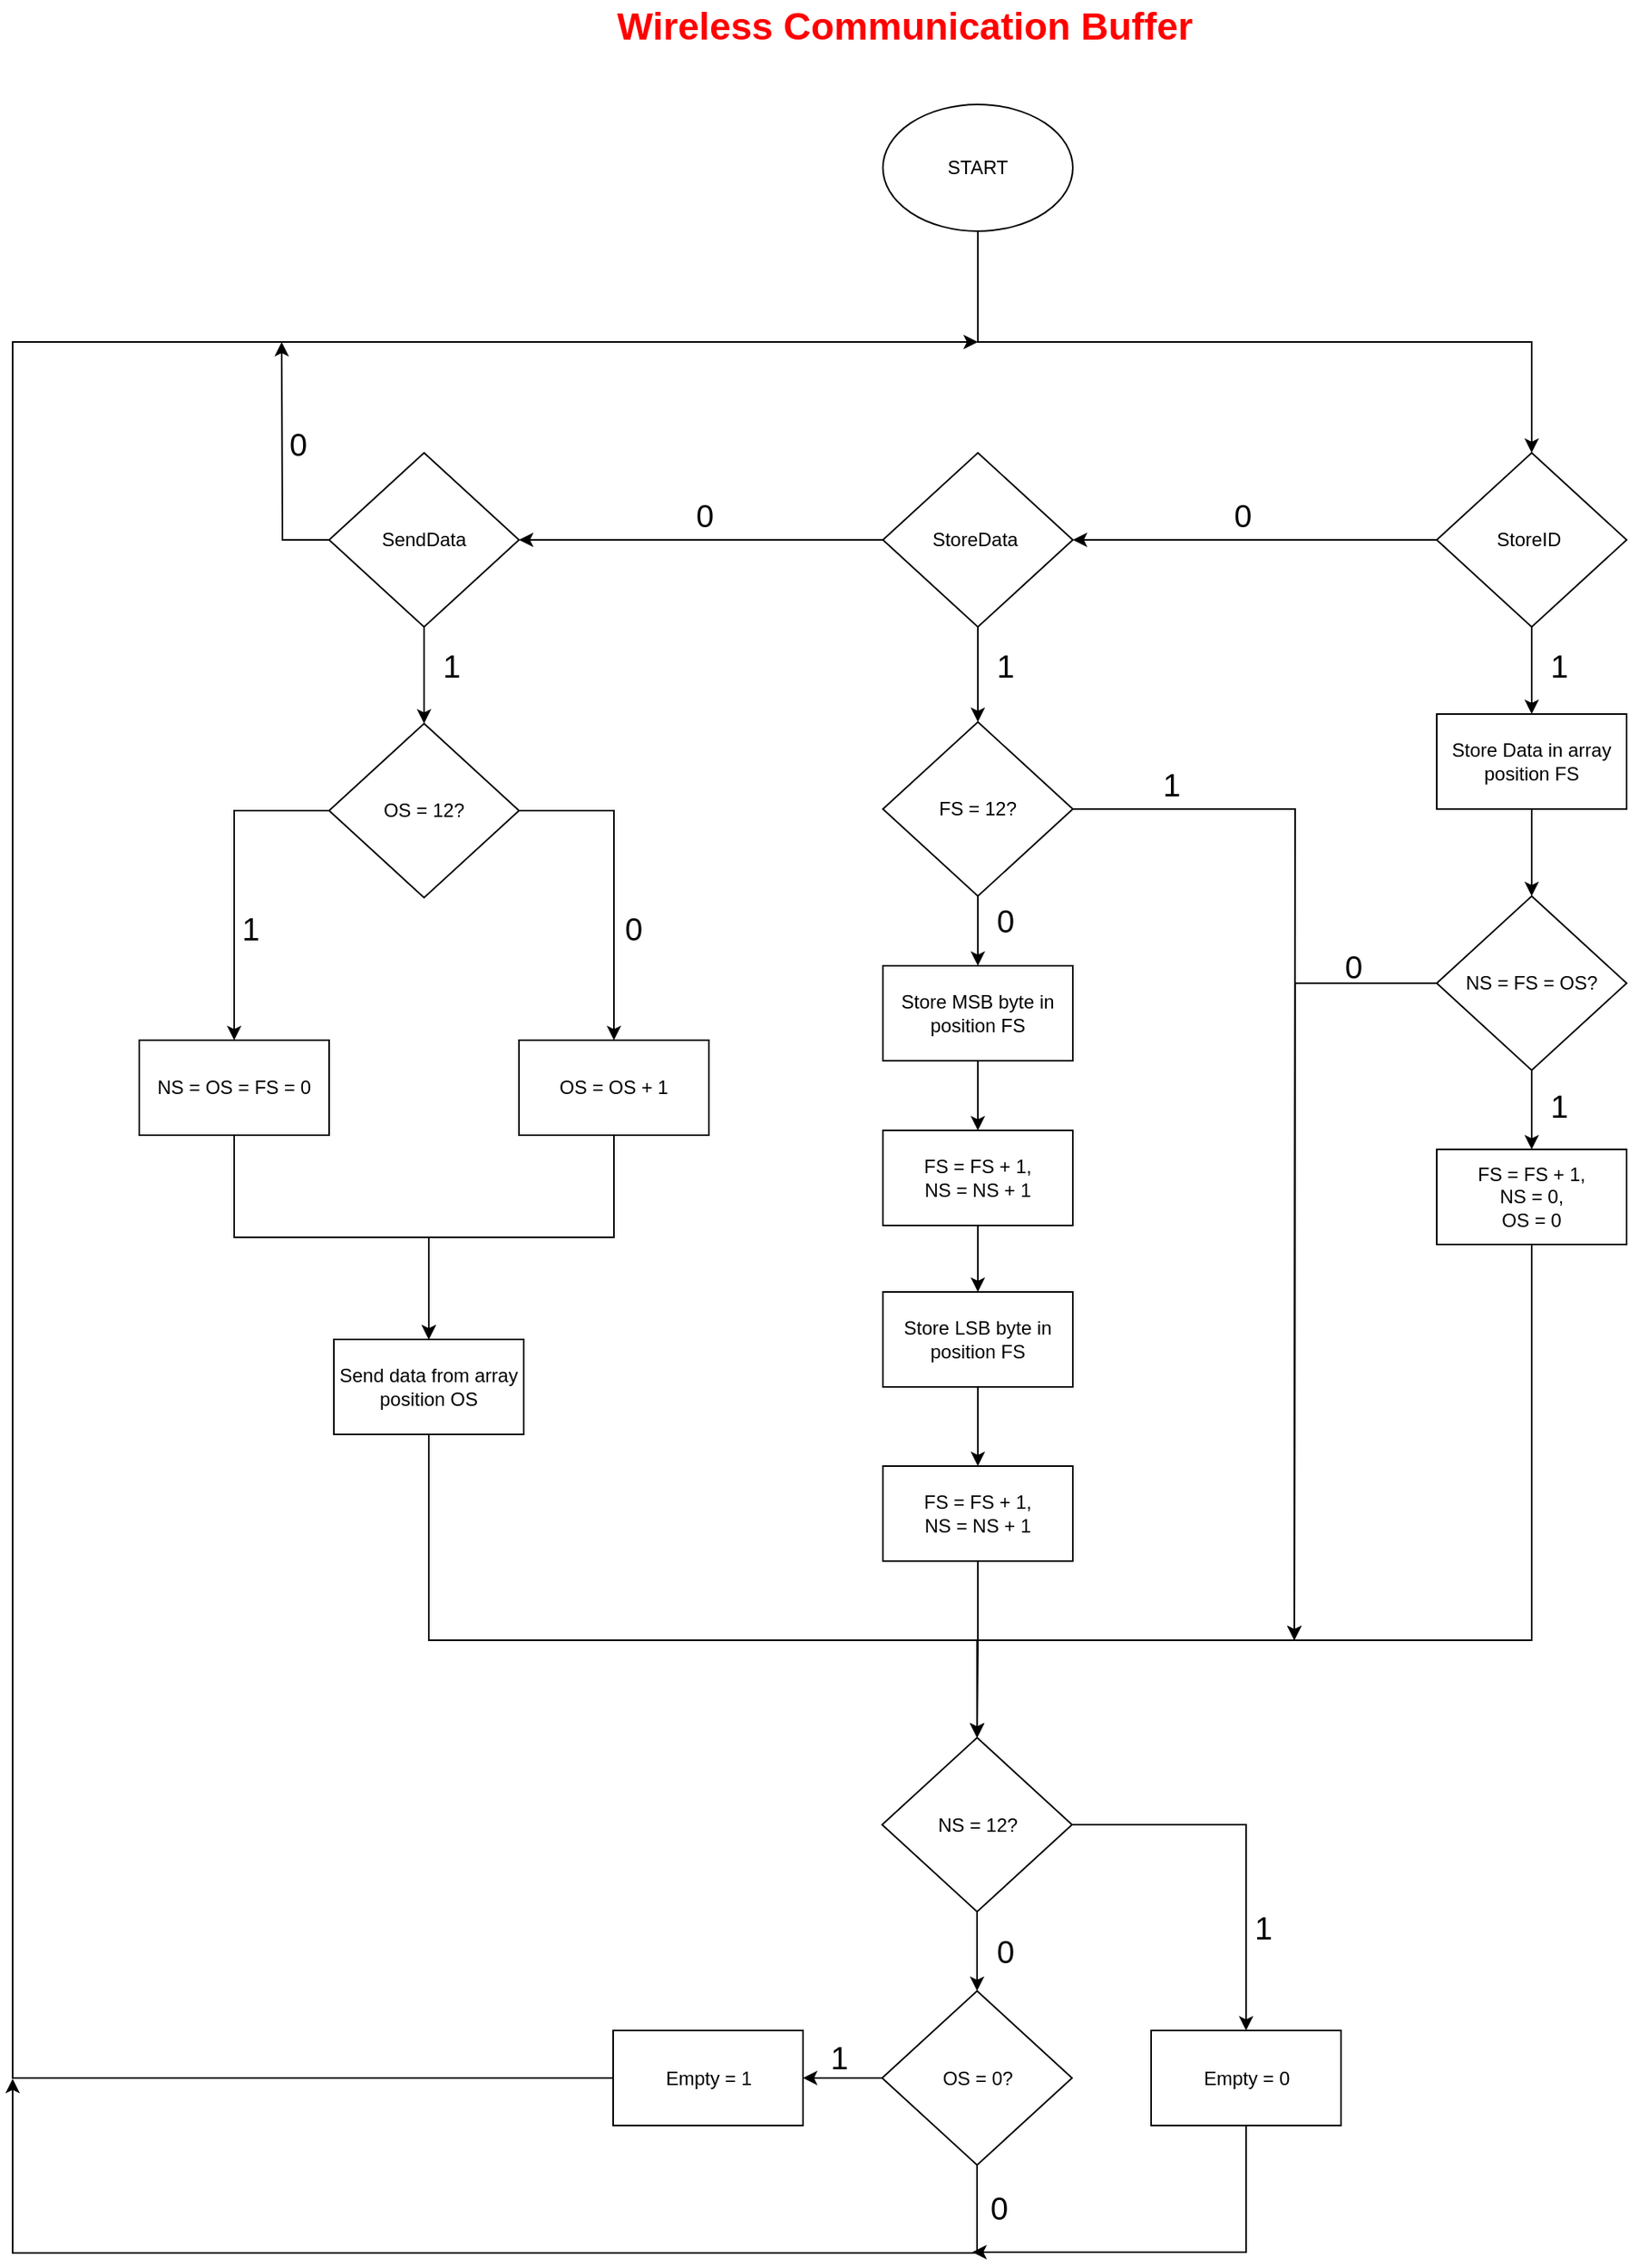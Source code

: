 <mxfile version="10.5.9" type="device"><diagram id="2jFIwh0dyQdOACnvCXlx" name="Page-1"><mxGraphModel dx="2221" dy="1916" grid="1" gridSize="10" guides="1" tooltips="1" connect="1" arrows="1" fold="1" page="1" pageScale="1" pageWidth="827" pageHeight="1169" math="0" shadow="0"><root><mxCell id="0"/><mxCell id="1" parent="0"/><mxCell id="dIJWHhQdJStmNtTRhUfC-98" style="edgeStyle=orthogonalEdgeStyle;rounded=0;orthogonalLoop=1;jettySize=auto;html=1;exitX=0.5;exitY=1;exitDx=0;exitDy=0;entryX=0.5;entryY=0;entryDx=0;entryDy=0;" edge="1" parent="1" source="dIJWHhQdJStmNtTRhUfC-2" target="dIJWHhQdJStmNtTRhUfC-5"><mxGeometry relative="1" as="geometry"/></mxCell><mxCell id="dIJWHhQdJStmNtTRhUfC-2" value="START" style="ellipse;whiteSpace=wrap;html=1;" vertex="1" parent="1"><mxGeometry x="330" y="10" width="120" height="80" as="geometry"/></mxCell><mxCell id="dIJWHhQdJStmNtTRhUfC-43" style="edgeStyle=orthogonalEdgeStyle;rounded=0;orthogonalLoop=1;jettySize=auto;html=1;exitX=0;exitY=0.5;exitDx=0;exitDy=0;entryX=1;entryY=0.5;entryDx=0;entryDy=0;" edge="1" parent="1" source="dIJWHhQdJStmNtTRhUfC-3" target="dIJWHhQdJStmNtTRhUfC-7"><mxGeometry relative="1" as="geometry"/></mxCell><mxCell id="dIJWHhQdJStmNtTRhUfC-62" value="" style="edgeStyle=orthogonalEdgeStyle;rounded=0;orthogonalLoop=1;jettySize=auto;html=1;" edge="1" parent="1" source="dIJWHhQdJStmNtTRhUfC-3" target="dIJWHhQdJStmNtTRhUfC-61"><mxGeometry relative="1" as="geometry"/></mxCell><mxCell id="dIJWHhQdJStmNtTRhUfC-3" value="StoreData&amp;nbsp;" style="rhombus;whiteSpace=wrap;html=1;" vertex="1" parent="1"><mxGeometry x="330" y="230" width="120" height="110" as="geometry"/></mxCell><mxCell id="dIJWHhQdJStmNtTRhUfC-42" style="edgeStyle=orthogonalEdgeStyle;rounded=0;orthogonalLoop=1;jettySize=auto;html=1;exitX=0;exitY=0.5;exitDx=0;exitDy=0;entryX=1;entryY=0.5;entryDx=0;entryDy=0;" edge="1" parent="1" source="dIJWHhQdJStmNtTRhUfC-5" target="dIJWHhQdJStmNtTRhUfC-3"><mxGeometry relative="1" as="geometry"/></mxCell><mxCell id="dIJWHhQdJStmNtTRhUfC-57" value="" style="edgeStyle=orthogonalEdgeStyle;rounded=0;orthogonalLoop=1;jettySize=auto;html=1;" edge="1" parent="1" source="dIJWHhQdJStmNtTRhUfC-5" target="dIJWHhQdJStmNtTRhUfC-53"><mxGeometry relative="1" as="geometry"/></mxCell><mxCell id="dIJWHhQdJStmNtTRhUfC-5" value="StoreID&amp;nbsp;" style="rhombus;whiteSpace=wrap;html=1;" vertex="1" parent="1"><mxGeometry x="680" y="230" width="120" height="110" as="geometry"/></mxCell><mxCell id="dIJWHhQdJStmNtTRhUfC-102" style="edgeStyle=orthogonalEdgeStyle;rounded=0;orthogonalLoop=1;jettySize=auto;html=1;exitX=0;exitY=0.5;exitDx=0;exitDy=0;" edge="1" parent="1" source="dIJWHhQdJStmNtTRhUfC-7"><mxGeometry relative="1" as="geometry"><mxPoint x="-50" y="160" as="targetPoint"/></mxGeometry></mxCell><mxCell id="dIJWHhQdJStmNtTRhUfC-115" value="" style="edgeStyle=orthogonalEdgeStyle;rounded=0;orthogonalLoop=1;jettySize=auto;html=1;" edge="1" parent="1" source="dIJWHhQdJStmNtTRhUfC-7" target="dIJWHhQdJStmNtTRhUfC-73"><mxGeometry relative="1" as="geometry"/></mxCell><mxCell id="dIJWHhQdJStmNtTRhUfC-7" value="SendData" style="rhombus;whiteSpace=wrap;html=1;" vertex="1" parent="1"><mxGeometry x="-20" y="230" width="120" height="110" as="geometry"/></mxCell><mxCell id="dIJWHhQdJStmNtTRhUfC-11" value="0" style="text;html=1;resizable=0;points=[];autosize=1;align=left;verticalAlign=top;spacingTop=-4;fontSize=20;" vertex="1" parent="1"><mxGeometry x="550" y="255" width="30" height="30" as="geometry"/></mxCell><mxCell id="dIJWHhQdJStmNtTRhUfC-13" value="0" style="text;html=1;resizable=0;points=[];autosize=1;align=left;verticalAlign=top;spacingTop=-4;fontSize=20;" vertex="1" parent="1"><mxGeometry x="210" y="255" width="30" height="30" as="geometry"/></mxCell><mxCell id="dIJWHhQdJStmNtTRhUfC-65" value="" style="edgeStyle=orthogonalEdgeStyle;rounded=0;orthogonalLoop=1;jettySize=auto;html=1;" edge="1" parent="1" source="dIJWHhQdJStmNtTRhUfC-17" target="dIJWHhQdJStmNtTRhUfC-64"><mxGeometry relative="1" as="geometry"/></mxCell><mxCell id="dIJWHhQdJStmNtTRhUfC-17" value="Store MSB byte in position FS" style="rounded=0;whiteSpace=wrap;html=1;fontSize=12;" vertex="1" parent="1"><mxGeometry x="330" y="554" width="120" height="60" as="geometry"/></mxCell><mxCell id="dIJWHhQdJStmNtTRhUfC-59" value="" style="edgeStyle=orthogonalEdgeStyle;rounded=0;orthogonalLoop=1;jettySize=auto;html=1;" edge="1" parent="1" source="dIJWHhQdJStmNtTRhUfC-45" target="dIJWHhQdJStmNtTRhUfC-46"><mxGeometry relative="1" as="geometry"/></mxCell><mxCell id="dIJWHhQdJStmNtTRhUfC-100" style="edgeStyle=orthogonalEdgeStyle;rounded=0;orthogonalLoop=1;jettySize=auto;html=1;exitX=0;exitY=0.5;exitDx=0;exitDy=0;" edge="1" parent="1" source="dIJWHhQdJStmNtTRhUfC-45"><mxGeometry relative="1" as="geometry"><mxPoint x="590" y="980" as="targetPoint"/></mxGeometry></mxCell><mxCell id="dIJWHhQdJStmNtTRhUfC-45" value="NS = FS = OS?" style="rhombus;whiteSpace=wrap;html=1;" vertex="1" parent="1"><mxGeometry x="680" y="510" width="120" height="110" as="geometry"/></mxCell><mxCell id="dIJWHhQdJStmNtTRhUfC-95" style="edgeStyle=orthogonalEdgeStyle;rounded=0;orthogonalLoop=1;jettySize=auto;html=1;exitX=0.5;exitY=1;exitDx=0;exitDy=0;entryX=0.5;entryY=0;entryDx=0;entryDy=0;" edge="1" parent="1" source="dIJWHhQdJStmNtTRhUfC-46" target="dIJWHhQdJStmNtTRhUfC-82"><mxGeometry relative="1" as="geometry"><mxPoint x="390" y="980" as="targetPoint"/><Array as="points"><mxPoint x="740" y="980"/><mxPoint x="390" y="980"/></Array></mxGeometry></mxCell><mxCell id="dIJWHhQdJStmNtTRhUfC-46" value="FS = FS + 1,&lt;br&gt;NS = 0,&lt;br&gt;OS = 0&lt;br&gt;" style="rounded=0;whiteSpace=wrap;html=1;fontSize=12;" vertex="1" parent="1"><mxGeometry x="680" y="670" width="120" height="60" as="geometry"/></mxCell><mxCell id="dIJWHhQdJStmNtTRhUfC-58" value="" style="edgeStyle=orthogonalEdgeStyle;rounded=0;orthogonalLoop=1;jettySize=auto;html=1;" edge="1" parent="1" source="dIJWHhQdJStmNtTRhUfC-53" target="dIJWHhQdJStmNtTRhUfC-45"><mxGeometry relative="1" as="geometry"/></mxCell><mxCell id="dIJWHhQdJStmNtTRhUfC-53" value="Store Data in array position FS" style="rounded=0;whiteSpace=wrap;html=1;fontSize=12;" vertex="1" parent="1"><mxGeometry x="680" y="395" width="120" height="60" as="geometry"/></mxCell><mxCell id="dIJWHhQdJStmNtTRhUfC-63" value="" style="edgeStyle=orthogonalEdgeStyle;rounded=0;orthogonalLoop=1;jettySize=auto;html=1;" edge="1" parent="1" source="dIJWHhQdJStmNtTRhUfC-61" target="dIJWHhQdJStmNtTRhUfC-17"><mxGeometry relative="1" as="geometry"/></mxCell><mxCell id="dIJWHhQdJStmNtTRhUfC-101" style="edgeStyle=orthogonalEdgeStyle;rounded=0;orthogonalLoop=1;jettySize=auto;html=1;exitX=1;exitY=0.5;exitDx=0;exitDy=0;" edge="1" parent="1" source="dIJWHhQdJStmNtTRhUfC-61"><mxGeometry relative="1" as="geometry"><mxPoint x="590" y="980" as="targetPoint"/></mxGeometry></mxCell><mxCell id="dIJWHhQdJStmNtTRhUfC-61" value="FS = 12?" style="rhombus;whiteSpace=wrap;html=1;" vertex="1" parent="1"><mxGeometry x="330" y="400" width="120" height="110" as="geometry"/></mxCell><mxCell id="dIJWHhQdJStmNtTRhUfC-67" value="" style="edgeStyle=orthogonalEdgeStyle;rounded=0;orthogonalLoop=1;jettySize=auto;html=1;" edge="1" parent="1" source="dIJWHhQdJStmNtTRhUfC-64" target="dIJWHhQdJStmNtTRhUfC-66"><mxGeometry relative="1" as="geometry"/></mxCell><mxCell id="dIJWHhQdJStmNtTRhUfC-64" value="FS = FS + 1,&lt;br&gt;NS = NS + 1&lt;br&gt;" style="rounded=0;whiteSpace=wrap;html=1;" vertex="1" parent="1"><mxGeometry x="330" y="658" width="120" height="60" as="geometry"/></mxCell><mxCell id="dIJWHhQdJStmNtTRhUfC-69" value="" style="edgeStyle=orthogonalEdgeStyle;rounded=0;orthogonalLoop=1;jettySize=auto;html=1;" edge="1" parent="1" source="dIJWHhQdJStmNtTRhUfC-66" target="dIJWHhQdJStmNtTRhUfC-68"><mxGeometry relative="1" as="geometry"/></mxCell><mxCell id="dIJWHhQdJStmNtTRhUfC-66" value="Store LSB byte in position FS" style="rounded=0;whiteSpace=wrap;html=1;fontSize=12;" vertex="1" parent="1"><mxGeometry x="330" y="760" width="120" height="60" as="geometry"/></mxCell><mxCell id="dIJWHhQdJStmNtTRhUfC-94" style="edgeStyle=orthogonalEdgeStyle;rounded=0;orthogonalLoop=1;jettySize=auto;html=1;exitX=0.5;exitY=1;exitDx=0;exitDy=0;entryX=0.5;entryY=0;entryDx=0;entryDy=0;" edge="1" parent="1" source="dIJWHhQdJStmNtTRhUfC-68" target="dIJWHhQdJStmNtTRhUfC-82"><mxGeometry relative="1" as="geometry"/></mxCell><mxCell id="dIJWHhQdJStmNtTRhUfC-68" value="FS = FS + 1,&lt;br&gt;NS = NS + 1&lt;br&gt;" style="rounded=0;whiteSpace=wrap;html=1;" vertex="1" parent="1"><mxGeometry x="330" y="870" width="120" height="60" as="geometry"/></mxCell><mxCell id="dIJWHhQdJStmNtTRhUfC-116" style="edgeStyle=orthogonalEdgeStyle;rounded=0;orthogonalLoop=1;jettySize=auto;html=1;exitX=0.5;exitY=1;exitDx=0;exitDy=0;entryX=0.5;entryY=0;entryDx=0;entryDy=0;" edge="1" parent="1" source="dIJWHhQdJStmNtTRhUfC-70" target="dIJWHhQdJStmNtTRhUfC-78"><mxGeometry relative="1" as="geometry"/></mxCell><mxCell id="dIJWHhQdJStmNtTRhUfC-70" value="OS = OS + 1" style="rounded=0;whiteSpace=wrap;html=1;fontSize=12;" vertex="1" parent="1"><mxGeometry x="100" y="601" width="120" height="60" as="geometry"/></mxCell><mxCell id="dIJWHhQdJStmNtTRhUfC-71" style="edgeStyle=orthogonalEdgeStyle;rounded=0;html=1;exitX=1;exitY=0.5;exitDx=0;exitDy=0;entryX=0.5;entryY=0;entryDx=0;entryDy=0;jettySize=auto;orthogonalLoop=1;fontSize=12;" edge="1" parent="1" source="dIJWHhQdJStmNtTRhUfC-73" target="dIJWHhQdJStmNtTRhUfC-70"><mxGeometry relative="1" as="geometry"/></mxCell><mxCell id="dIJWHhQdJStmNtTRhUfC-72" style="edgeStyle=orthogonalEdgeStyle;rounded=0;html=1;exitX=0;exitY=0.5;exitDx=0;exitDy=0;entryX=0.5;entryY=0;entryDx=0;entryDy=0;jettySize=auto;orthogonalLoop=1;fontSize=12;" edge="1" parent="1" source="dIJWHhQdJStmNtTRhUfC-73" target="dIJWHhQdJStmNtTRhUfC-74"><mxGeometry relative="1" as="geometry"/></mxCell><mxCell id="dIJWHhQdJStmNtTRhUfC-73" value="OS = 12?" style="rhombus;whiteSpace=wrap;html=1;" vertex="1" parent="1"><mxGeometry x="-20" y="401" width="120" height="110" as="geometry"/></mxCell><mxCell id="dIJWHhQdJStmNtTRhUfC-117" style="edgeStyle=orthogonalEdgeStyle;rounded=0;orthogonalLoop=1;jettySize=auto;html=1;exitX=0.5;exitY=1;exitDx=0;exitDy=0;entryX=0.5;entryY=0;entryDx=0;entryDy=0;" edge="1" parent="1" source="dIJWHhQdJStmNtTRhUfC-74" target="dIJWHhQdJStmNtTRhUfC-78"><mxGeometry relative="1" as="geometry"/></mxCell><mxCell id="dIJWHhQdJStmNtTRhUfC-74" value="NS = OS = FS = 0" style="rounded=0;whiteSpace=wrap;html=1;fontSize=12;" vertex="1" parent="1"><mxGeometry x="-140" y="601" width="120" height="60" as="geometry"/></mxCell><mxCell id="dIJWHhQdJStmNtTRhUfC-75" value="1" style="text;html=1;resizable=0;points=[];autosize=1;align=left;verticalAlign=top;spacingTop=-4;fontSize=20;" vertex="1" parent="1"><mxGeometry x="-77" y="516" width="30" height="30" as="geometry"/></mxCell><mxCell id="dIJWHhQdJStmNtTRhUfC-76" value="0" style="text;html=1;resizable=0;points=[];autosize=1;align=left;verticalAlign=top;spacingTop=-4;fontSize=20;" vertex="1" parent="1"><mxGeometry x="165" y="516" width="20" height="20" as="geometry"/></mxCell><mxCell id="dIJWHhQdJStmNtTRhUfC-118" style="edgeStyle=orthogonalEdgeStyle;rounded=0;orthogonalLoop=1;jettySize=auto;html=1;exitX=0.5;exitY=1;exitDx=0;exitDy=0;entryX=0.5;entryY=0;entryDx=0;entryDy=0;" edge="1" parent="1" source="dIJWHhQdJStmNtTRhUfC-78" target="dIJWHhQdJStmNtTRhUfC-82"><mxGeometry relative="1" as="geometry"><Array as="points"><mxPoint x="43" y="980"/><mxPoint x="390" y="980"/></Array></mxGeometry></mxCell><mxCell id="dIJWHhQdJStmNtTRhUfC-78" value="Send data from array position OS" style="rounded=0;whiteSpace=wrap;html=1;fontSize=12;" vertex="1" parent="1"><mxGeometry x="-17" y="790" width="120" height="60" as="geometry"/></mxCell><mxCell id="dIJWHhQdJStmNtTRhUfC-80" style="edgeStyle=orthogonalEdgeStyle;rounded=0;html=1;exitX=0.5;exitY=1;exitDx=0;exitDy=0;jettySize=auto;orthogonalLoop=1;fontSize=12;" edge="1" parent="1" source="dIJWHhQdJStmNtTRhUfC-82"><mxGeometry relative="1" as="geometry"><mxPoint x="389.5" y="1201.5" as="targetPoint"/></mxGeometry></mxCell><mxCell id="dIJWHhQdJStmNtTRhUfC-81" style="edgeStyle=orthogonalEdgeStyle;rounded=0;html=1;exitX=1;exitY=0.5;exitDx=0;exitDy=0;entryX=0.5;entryY=0;entryDx=0;entryDy=0;jettySize=auto;orthogonalLoop=1;fontSize=12;" edge="1" parent="1" source="dIJWHhQdJStmNtTRhUfC-82" target="dIJWHhQdJStmNtTRhUfC-87"><mxGeometry relative="1" as="geometry"/></mxCell><mxCell id="dIJWHhQdJStmNtTRhUfC-82" value="NS = 12?" style="rhombus;whiteSpace=wrap;html=1;" vertex="1" parent="1"><mxGeometry x="329.5" y="1041.5" width="120" height="110" as="geometry"/></mxCell><mxCell id="dIJWHhQdJStmNtTRhUfC-83" style="edgeStyle=orthogonalEdgeStyle;rounded=0;html=1;exitX=0;exitY=0.5;exitDx=0;exitDy=0;entryX=1;entryY=0.5;entryDx=0;entryDy=0;jettySize=auto;orthogonalLoop=1;fontSize=12;" edge="1" parent="1" source="dIJWHhQdJStmNtTRhUfC-85" target="dIJWHhQdJStmNtTRhUfC-88"><mxGeometry relative="1" as="geometry"/></mxCell><mxCell id="dIJWHhQdJStmNtTRhUfC-84" style="edgeStyle=orthogonalEdgeStyle;rounded=0;html=1;exitX=0.5;exitY=1;exitDx=0;exitDy=0;jettySize=auto;orthogonalLoop=1;fontSize=12;" edge="1" parent="1" source="dIJWHhQdJStmNtTRhUfC-85"><mxGeometry relative="1" as="geometry"><mxPoint x="-220" y="1257" as="targetPoint"/><Array as="points"><mxPoint x="393" y="1367"/><mxPoint x="-220" y="1367"/><mxPoint x="-220" y="1257"/></Array></mxGeometry></mxCell><mxCell id="dIJWHhQdJStmNtTRhUfC-85" value="OS = 0?" style="rhombus;whiteSpace=wrap;html=1;" vertex="1" parent="1"><mxGeometry x="329.5" y="1201.5" width="120" height="110" as="geometry"/></mxCell><mxCell id="dIJWHhQdJStmNtTRhUfC-86" style="edgeStyle=orthogonalEdgeStyle;rounded=0;html=1;exitX=0.5;exitY=1;exitDx=0;exitDy=0;jettySize=auto;orthogonalLoop=1;fontSize=12;" edge="1" parent="1" source="dIJWHhQdJStmNtTRhUfC-87"><mxGeometry relative="1" as="geometry"><mxPoint x="386.5" y="1366.5" as="targetPoint"/><Array as="points"><mxPoint x="559.5" y="1366.5"/></Array></mxGeometry></mxCell><mxCell id="dIJWHhQdJStmNtTRhUfC-87" value="Empty = 0" style="rounded=0;whiteSpace=wrap;html=1;fontSize=12;" vertex="1" parent="1"><mxGeometry x="499.5" y="1226.5" width="120" height="60" as="geometry"/></mxCell><mxCell id="dIJWHhQdJStmNtTRhUfC-93" style="edgeStyle=orthogonalEdgeStyle;rounded=0;orthogonalLoop=1;jettySize=auto;html=1;exitX=0;exitY=0.5;exitDx=0;exitDy=0;" edge="1" parent="1" source="dIJWHhQdJStmNtTRhUfC-88"><mxGeometry relative="1" as="geometry"><mxPoint x="390" y="160" as="targetPoint"/><Array as="points"><mxPoint x="-220" y="1257"/><mxPoint x="-220" y="160"/></Array></mxGeometry></mxCell><mxCell id="dIJWHhQdJStmNtTRhUfC-88" value="Empty = 1" style="rounded=0;whiteSpace=wrap;html=1;fontSize=12;" vertex="1" parent="1"><mxGeometry x="159.5" y="1226.5" width="120" height="60" as="geometry"/></mxCell><mxCell id="dIJWHhQdJStmNtTRhUfC-89" value="1" style="text;html=1;resizable=0;points=[];autosize=1;align=left;verticalAlign=top;spacingTop=-4;fontSize=20;" vertex="1" parent="1"><mxGeometry x="562.5" y="1146.5" width="30" height="30" as="geometry"/></mxCell><mxCell id="dIJWHhQdJStmNtTRhUfC-90" value="1" style="text;html=1;resizable=0;points=[];autosize=1;align=left;verticalAlign=top;spacingTop=-4;fontSize=20;" vertex="1" parent="1"><mxGeometry x="295" y="1228.5" width="30" height="30" as="geometry"/></mxCell><mxCell id="dIJWHhQdJStmNtTRhUfC-91" value="0" style="text;html=1;resizable=0;points=[];autosize=1;align=left;verticalAlign=top;spacingTop=-4;fontSize=20;" vertex="1" parent="1"><mxGeometry x="399.5" y="1161.5" width="20" height="20" as="geometry"/></mxCell><mxCell id="dIJWHhQdJStmNtTRhUfC-92" value="0" style="text;html=1;resizable=0;points=[];autosize=1;align=left;verticalAlign=top;spacingTop=-4;fontSize=20;" vertex="1" parent="1"><mxGeometry x="395.5" y="1323.5" width="20" height="20" as="geometry"/></mxCell><mxCell id="dIJWHhQdJStmNtTRhUfC-103" value="1" style="text;html=1;resizable=0;points=[];autosize=1;align=left;verticalAlign=top;spacingTop=-4;fontSize=20;" vertex="1" parent="1"><mxGeometry x="750" y="350" width="30" height="30" as="geometry"/></mxCell><mxCell id="dIJWHhQdJStmNtTRhUfC-105" value="1" style="text;html=1;resizable=0;points=[];autosize=1;align=left;verticalAlign=top;spacingTop=-4;fontSize=20;" vertex="1" parent="1"><mxGeometry x="750" y="628" width="30" height="30" as="geometry"/></mxCell><mxCell id="dIJWHhQdJStmNtTRhUfC-106" value="1" style="text;html=1;resizable=0;points=[];autosize=1;align=left;verticalAlign=top;spacingTop=-4;fontSize=20;" vertex="1" parent="1"><mxGeometry x="504.5" y="425" width="30" height="30" as="geometry"/></mxCell><mxCell id="dIJWHhQdJStmNtTRhUfC-107" value="1" style="text;html=1;resizable=0;points=[];autosize=1;align=left;verticalAlign=top;spacingTop=-4;fontSize=20;" vertex="1" parent="1"><mxGeometry x="50" y="350" width="30" height="30" as="geometry"/></mxCell><mxCell id="dIJWHhQdJStmNtTRhUfC-108" value="1" style="text;html=1;resizable=0;points=[];autosize=1;align=left;verticalAlign=top;spacingTop=-4;fontSize=20;" vertex="1" parent="1"><mxGeometry x="400" y="350" width="30" height="30" as="geometry"/></mxCell><mxCell id="dIJWHhQdJStmNtTRhUfC-109" value="0" style="text;html=1;resizable=0;points=[];autosize=1;align=left;verticalAlign=top;spacingTop=-4;fontSize=20;" vertex="1" parent="1"><mxGeometry x="-47" y="210" width="30" height="30" as="geometry"/></mxCell><mxCell id="dIJWHhQdJStmNtTRhUfC-110" value="0" style="text;html=1;resizable=0;points=[];autosize=1;align=left;verticalAlign=top;spacingTop=-4;fontSize=20;" vertex="1" parent="1"><mxGeometry x="400" y="511" width="20" height="20" as="geometry"/></mxCell><mxCell id="dIJWHhQdJStmNtTRhUfC-111" value="0" style="text;html=1;resizable=0;points=[];autosize=1;align=left;verticalAlign=top;spacingTop=-4;fontSize=20;" vertex="1" parent="1"><mxGeometry x="619.5" y="540" width="20" height="20" as="geometry"/></mxCell><mxCell id="dIJWHhQdJStmNtTRhUfC-112" value="&lt;font color=&quot;#ff0000&quot; size=&quot;1&quot;&gt;&lt;b style=&quot;font-size: 24px&quot;&gt;Wireless Communication Buffer&lt;/b&gt;&lt;/font&gt;" style="text;html=1;resizable=0;points=[];autosize=1;align=left;verticalAlign=top;spacingTop=-4;" vertex="1" parent="1"><mxGeometry x="160" y="-56" width="380" height="20" as="geometry"/></mxCell></root></mxGraphModel></diagram></mxfile>